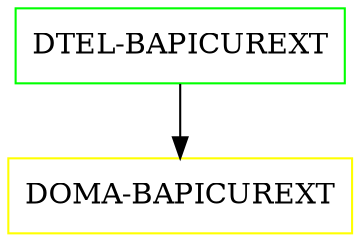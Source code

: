 digraph G {
  "DTEL-BAPICUREXT" [shape=box,color=green];
  "DOMA-BAPICUREXT" [shape=box,color=yellow,URL="./DOMA_BAPICUREXT.html"];
  "DTEL-BAPICUREXT" -> "DOMA-BAPICUREXT";
}
